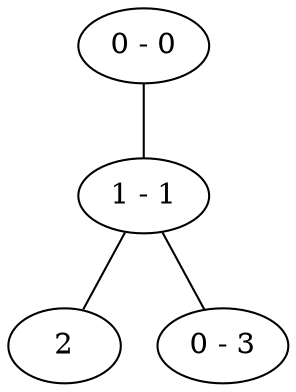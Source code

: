 graph new_graph {
	0[label="0 - 0"];
	1[label="1 - 1"];
	2;
	3[label="0 - 3"];
	0--1;
	1--2;
	1--3;
	}

